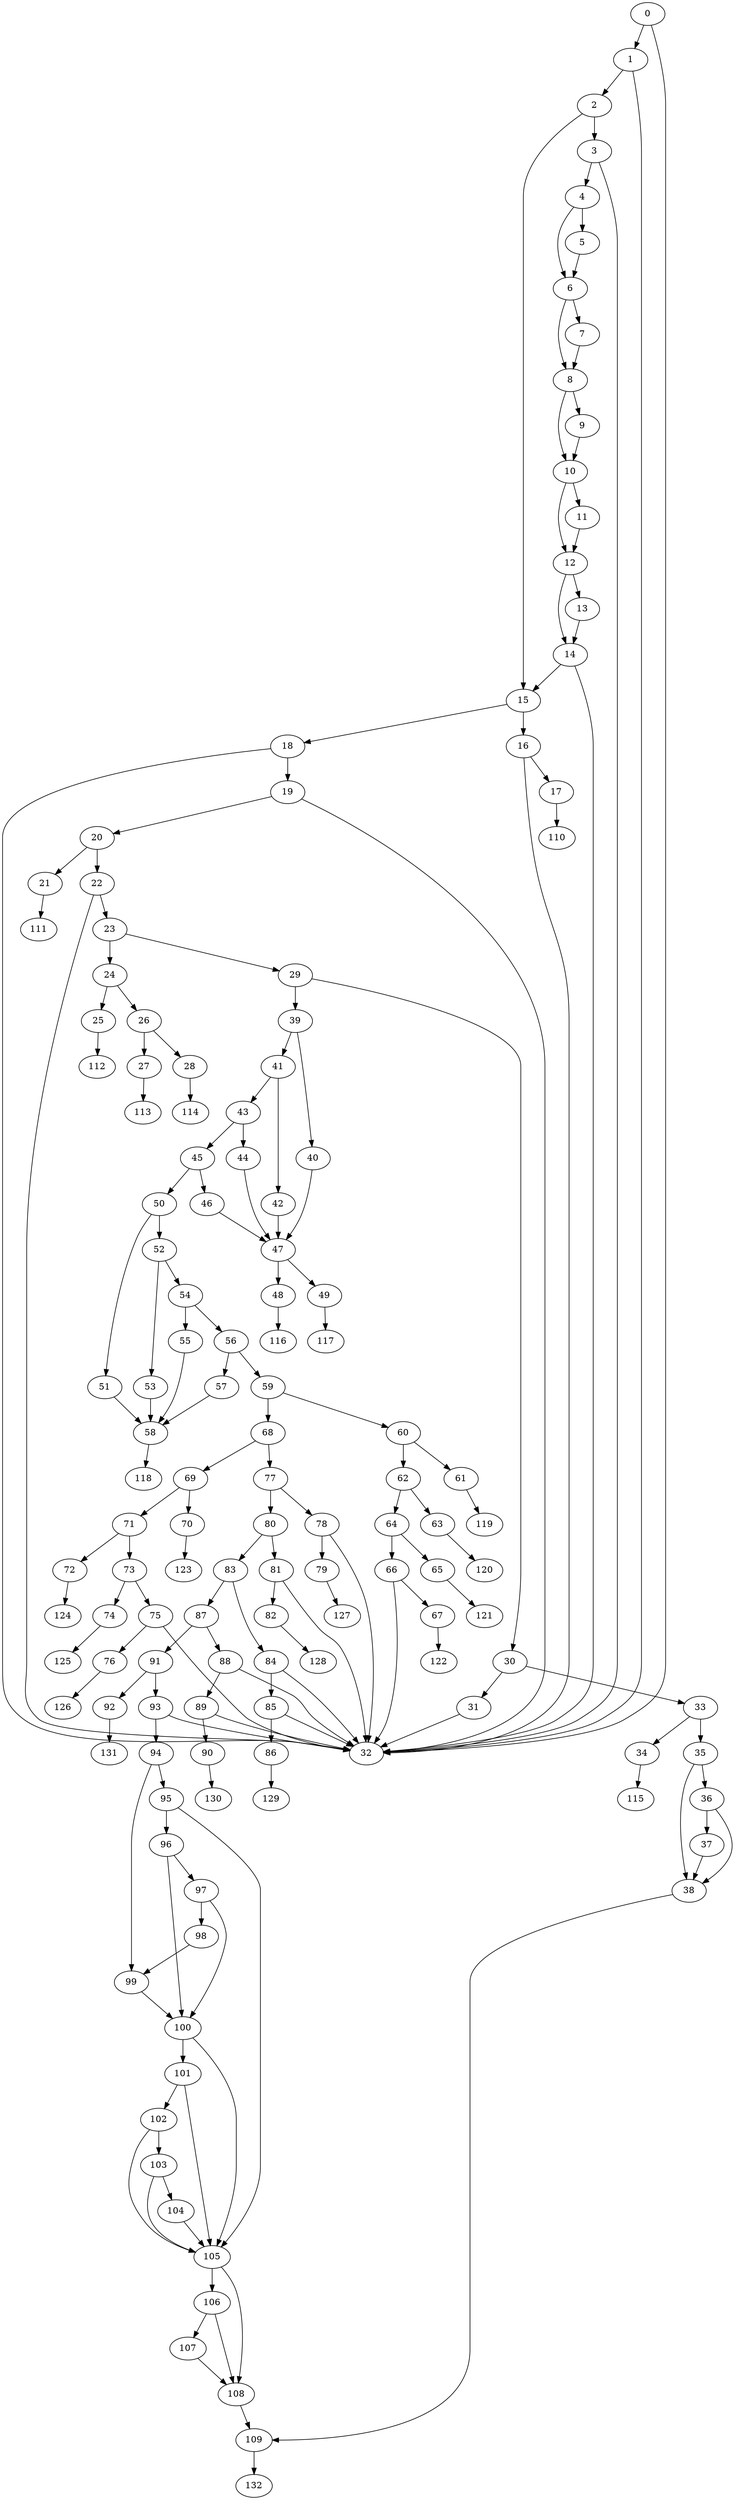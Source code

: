 digraph {
	0
	1
	2
	3
	4
	5
	6
	7
	8
	9
	10
	11
	12
	13
	14
	15
	16
	17
	18
	19
	20
	21
	22
	23
	24
	25
	26
	27
	28
	29
	30
	31
	32
	33
	34
	35
	36
	37
	38
	39
	40
	41
	42
	43
	44
	45
	46
	47
	48
	49
	50
	51
	52
	53
	54
	55
	56
	57
	58
	59
	60
	61
	62
	63
	64
	65
	66
	67
	68
	69
	70
	71
	72
	73
	74
	75
	76
	77
	78
	79
	80
	81
	82
	83
	84
	85
	86
	87
	88
	89
	90
	91
	92
	93
	94
	95
	96
	97
	98
	99
	100
	101
	102
	103
	104
	105
	106
	107
	108
	109
	110
	111
	112
	113
	114
	115
	116
	117
	118
	119
	120
	121
	122
	123
	124
	125
	126
	127
	128
	129
	130
	131
	132
	105 -> 106
	21 -> 111
	10 -> 12
	11 -> 12
	73 -> 74
	24 -> 25
	52 -> 53
	60 -> 62
	80 -> 81
	27 -> 113
	63 -> 120
	22 -> 23
	23 -> 24
	74 -> 125
	91 -> 92
	93 -> 94
	0 -> 1
	1 -> 2
	33 -> 34
	58 -> 118
	15 -> 18
	18 -> 19
	24 -> 26
	43 -> 45
	64 -> 65
	2 -> 3
	6 -> 7
	95 -> 96
	19 -> 20
	30 -> 31
	49 -> 117
	12 -> 13
	26 -> 27
	109 -> 132
	8 -> 9
	70 -> 123
	10 -> 11
	71 -> 72
	71 -> 73
	80 -> 83
	94 -> 95
	4 -> 6
	5 -> 6
	62 -> 63
	84 -> 85
	38 -> 109
	108 -> 109
	16 -> 32
	66 -> 32
	75 -> 32
	22 -> 32
	84 -> 32
	85 -> 32
	88 -> 32
	0 -> 32
	18 -> 32
	81 -> 32
	89 -> 32
	93 -> 32
	1 -> 32
	3 -> 32
	14 -> 32
	19 -> 32
	31 -> 32
	78 -> 32
	39 -> 40
	8 -> 10
	9 -> 10
	41 -> 43
	67 -> 122
	29 -> 39
	52 -> 54
	85 -> 86
	30 -> 33
	54 -> 56
	44 -> 47
	46 -> 47
	40 -> 47
	42 -> 47
	62 -> 64
	68 -> 69
	105 -> 108
	106 -> 108
	107 -> 108
	17 -> 110
	61 -> 119
	6 -> 8
	7 -> 8
	26 -> 28
	72 -> 124
	28 -> 114
	78 -> 79
	83 -> 87
	100 -> 101
	95 -> 105
	100 -> 105
	101 -> 105
	102 -> 105
	103 -> 105
	104 -> 105
	82 -> 128
	41 -> 42
	59 -> 68
	23 -> 29
	57 -> 58
	51 -> 58
	53 -> 58
	55 -> 58
	36 -> 38
	37 -> 38
	35 -> 38
	54 -> 55
	56 -> 59
	75 -> 76
	97 -> 98
	90 -> 130
	3 -> 4
	4 -> 5
	96 -> 97
	94 -> 99
	98 -> 99
	106 -> 107
	35 -> 36
	64 -> 66
	73 -> 75
	89 -> 90
	91 -> 93
	86 -> 129
	20 -> 22
	60 -> 61
	50 -> 52
	77 -> 80
	83 -> 84
	48 -> 116
	36 -> 37
	45 -> 46
	59 -> 60
	103 -> 104
	76 -> 126
	16 -> 17
	39 -> 41
	96 -> 100
	97 -> 100
	99 -> 100
	34 -> 115
	29 -> 30
	66 -> 67
	47 -> 49
	87 -> 88
	25 -> 112
	12 -> 14
	13 -> 14
	33 -> 35
	87 -> 91
	65 -> 121
	2 -> 15
	14 -> 15
	15 -> 16
	88 -> 89
	101 -> 102
	102 -> 103
	56 -> 57
	68 -> 77
	69 -> 71
	77 -> 78
	47 -> 48
	69 -> 70
	79 -> 127
	81 -> 82
	45 -> 50
	50 -> 51
	92 -> 131
	20 -> 21
	43 -> 44
}
